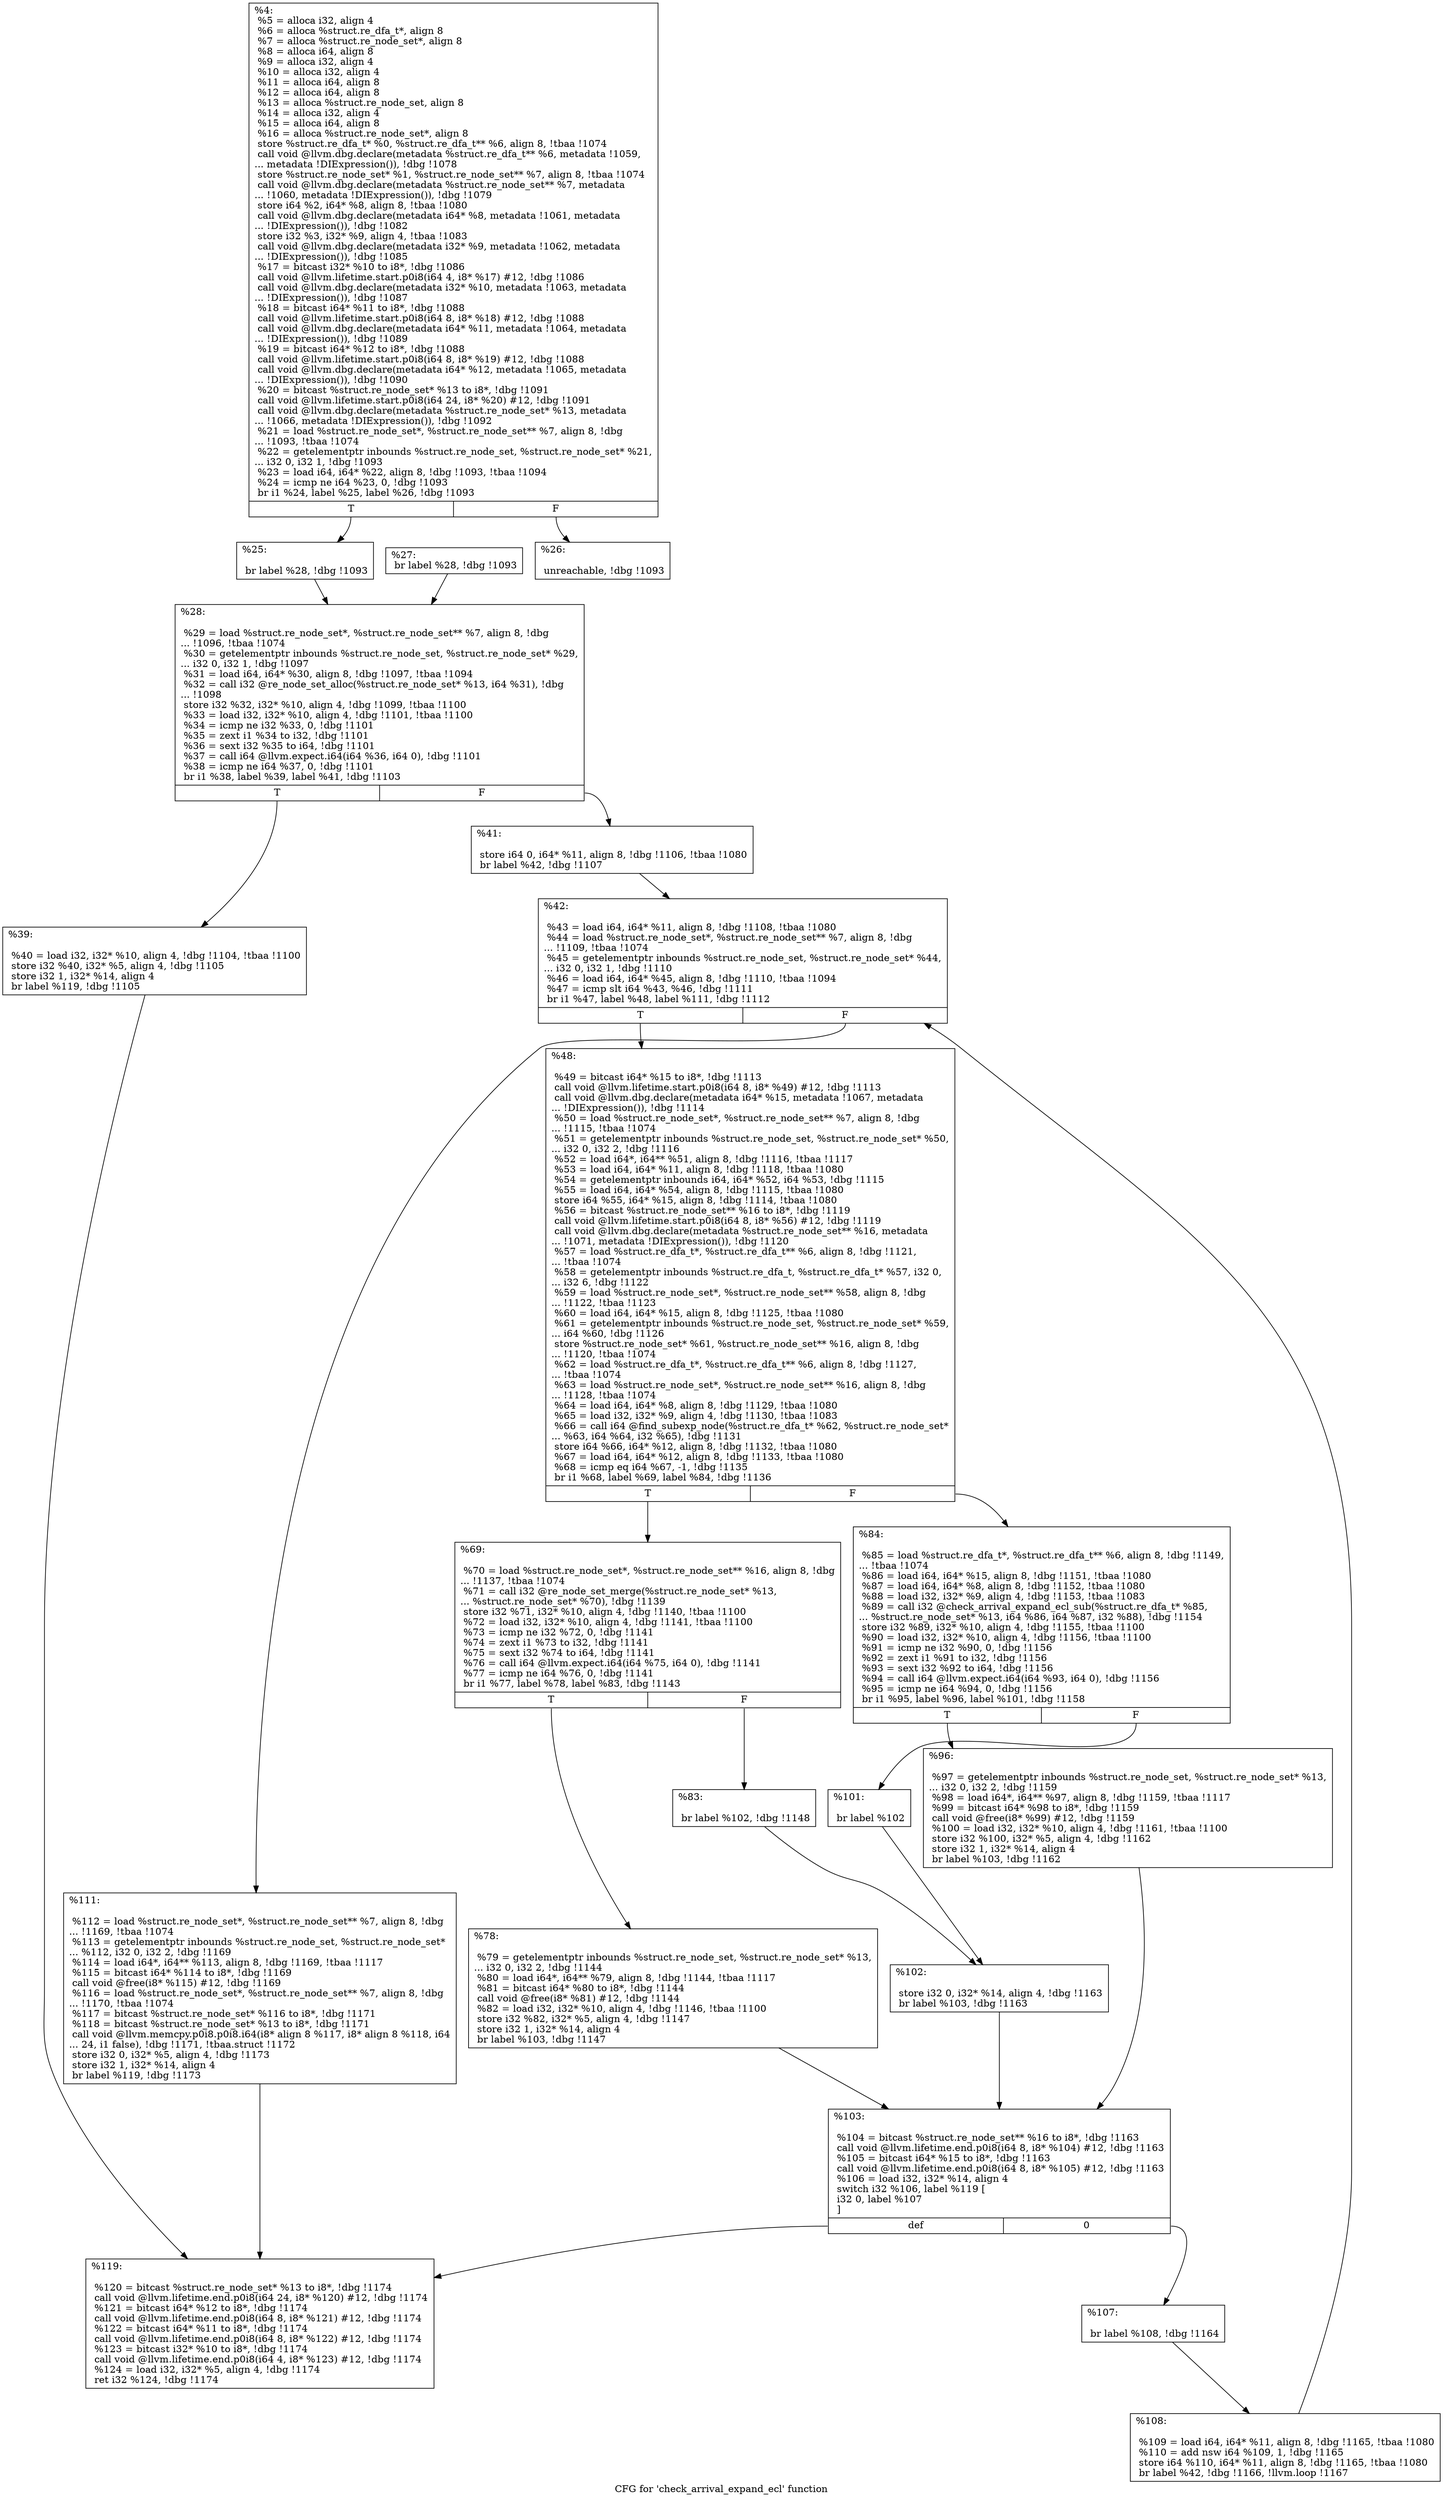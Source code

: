 digraph "CFG for 'check_arrival_expand_ecl' function" {
	label="CFG for 'check_arrival_expand_ecl' function";

	Node0xfeb960 [shape=record,label="{%4:\l  %5 = alloca i32, align 4\l  %6 = alloca %struct.re_dfa_t*, align 8\l  %7 = alloca %struct.re_node_set*, align 8\l  %8 = alloca i64, align 8\l  %9 = alloca i32, align 4\l  %10 = alloca i32, align 4\l  %11 = alloca i64, align 8\l  %12 = alloca i64, align 8\l  %13 = alloca %struct.re_node_set, align 8\l  %14 = alloca i32, align 4\l  %15 = alloca i64, align 8\l  %16 = alloca %struct.re_node_set*, align 8\l  store %struct.re_dfa_t* %0, %struct.re_dfa_t** %6, align 8, !tbaa !1074\l  call void @llvm.dbg.declare(metadata %struct.re_dfa_t** %6, metadata !1059,\l... metadata !DIExpression()), !dbg !1078\l  store %struct.re_node_set* %1, %struct.re_node_set** %7, align 8, !tbaa !1074\l  call void @llvm.dbg.declare(metadata %struct.re_node_set** %7, metadata\l... !1060, metadata !DIExpression()), !dbg !1079\l  store i64 %2, i64* %8, align 8, !tbaa !1080\l  call void @llvm.dbg.declare(metadata i64* %8, metadata !1061, metadata\l... !DIExpression()), !dbg !1082\l  store i32 %3, i32* %9, align 4, !tbaa !1083\l  call void @llvm.dbg.declare(metadata i32* %9, metadata !1062, metadata\l... !DIExpression()), !dbg !1085\l  %17 = bitcast i32* %10 to i8*, !dbg !1086\l  call void @llvm.lifetime.start.p0i8(i64 4, i8* %17) #12, !dbg !1086\l  call void @llvm.dbg.declare(metadata i32* %10, metadata !1063, metadata\l... !DIExpression()), !dbg !1087\l  %18 = bitcast i64* %11 to i8*, !dbg !1088\l  call void @llvm.lifetime.start.p0i8(i64 8, i8* %18) #12, !dbg !1088\l  call void @llvm.dbg.declare(metadata i64* %11, metadata !1064, metadata\l... !DIExpression()), !dbg !1089\l  %19 = bitcast i64* %12 to i8*, !dbg !1088\l  call void @llvm.lifetime.start.p0i8(i64 8, i8* %19) #12, !dbg !1088\l  call void @llvm.dbg.declare(metadata i64* %12, metadata !1065, metadata\l... !DIExpression()), !dbg !1090\l  %20 = bitcast %struct.re_node_set* %13 to i8*, !dbg !1091\l  call void @llvm.lifetime.start.p0i8(i64 24, i8* %20) #12, !dbg !1091\l  call void @llvm.dbg.declare(metadata %struct.re_node_set* %13, metadata\l... !1066, metadata !DIExpression()), !dbg !1092\l  %21 = load %struct.re_node_set*, %struct.re_node_set** %7, align 8, !dbg\l... !1093, !tbaa !1074\l  %22 = getelementptr inbounds %struct.re_node_set, %struct.re_node_set* %21,\l... i32 0, i32 1, !dbg !1093\l  %23 = load i64, i64* %22, align 8, !dbg !1093, !tbaa !1094\l  %24 = icmp ne i64 %23, 0, !dbg !1093\l  br i1 %24, label %25, label %26, !dbg !1093\l|{<s0>T|<s1>F}}"];
	Node0xfeb960:s0 -> Node0xfebb10;
	Node0xfeb960:s1 -> Node0xfebb60;
	Node0xfebb10 [shape=record,label="{%25:\l\l  br label %28, !dbg !1093\l}"];
	Node0xfebb10 -> Node0xfebc00;
	Node0xfebb60 [shape=record,label="{%26:\l\l  unreachable, !dbg !1093\l}"];
	Node0xfebbb0 [shape=record,label="{%27:                                                  \l  br label %28, !dbg !1093\l}"];
	Node0xfebbb0 -> Node0xfebc00;
	Node0xfebc00 [shape=record,label="{%28:\l\l  %29 = load %struct.re_node_set*, %struct.re_node_set** %7, align 8, !dbg\l... !1096, !tbaa !1074\l  %30 = getelementptr inbounds %struct.re_node_set, %struct.re_node_set* %29,\l... i32 0, i32 1, !dbg !1097\l  %31 = load i64, i64* %30, align 8, !dbg !1097, !tbaa !1094\l  %32 = call i32 @re_node_set_alloc(%struct.re_node_set* %13, i64 %31), !dbg\l... !1098\l  store i32 %32, i32* %10, align 4, !dbg !1099, !tbaa !1100\l  %33 = load i32, i32* %10, align 4, !dbg !1101, !tbaa !1100\l  %34 = icmp ne i32 %33, 0, !dbg !1101\l  %35 = zext i1 %34 to i32, !dbg !1101\l  %36 = sext i32 %35 to i64, !dbg !1101\l  %37 = call i64 @llvm.expect.i64(i64 %36, i64 0), !dbg !1101\l  %38 = icmp ne i64 %37, 0, !dbg !1101\l  br i1 %38, label %39, label %41, !dbg !1103\l|{<s0>T|<s1>F}}"];
	Node0xfebc00:s0 -> Node0xfebc50;
	Node0xfebc00:s1 -> Node0xfebca0;
	Node0xfebc50 [shape=record,label="{%39:\l\l  %40 = load i32, i32* %10, align 4, !dbg !1104, !tbaa !1100\l  store i32 %40, i32* %5, align 4, !dbg !1105\l  store i32 1, i32* %14, align 4\l  br label %119, !dbg !1105\l}"];
	Node0xfebc50 -> Node0xfec100;
	Node0xfebca0 [shape=record,label="{%41:\l\l  store i64 0, i64* %11, align 8, !dbg !1106, !tbaa !1080\l  br label %42, !dbg !1107\l}"];
	Node0xfebca0 -> Node0xfebcf0;
	Node0xfebcf0 [shape=record,label="{%42:\l\l  %43 = load i64, i64* %11, align 8, !dbg !1108, !tbaa !1080\l  %44 = load %struct.re_node_set*, %struct.re_node_set** %7, align 8, !dbg\l... !1109, !tbaa !1074\l  %45 = getelementptr inbounds %struct.re_node_set, %struct.re_node_set* %44,\l... i32 0, i32 1, !dbg !1110\l  %46 = load i64, i64* %45, align 8, !dbg !1110, !tbaa !1094\l  %47 = icmp slt i64 %43, %46, !dbg !1111\l  br i1 %47, label %48, label %111, !dbg !1112\l|{<s0>T|<s1>F}}"];
	Node0xfebcf0:s0 -> Node0xfebd40;
	Node0xfebcf0:s1 -> Node0xfec0b0;
	Node0xfebd40 [shape=record,label="{%48:\l\l  %49 = bitcast i64* %15 to i8*, !dbg !1113\l  call void @llvm.lifetime.start.p0i8(i64 8, i8* %49) #12, !dbg !1113\l  call void @llvm.dbg.declare(metadata i64* %15, metadata !1067, metadata\l... !DIExpression()), !dbg !1114\l  %50 = load %struct.re_node_set*, %struct.re_node_set** %7, align 8, !dbg\l... !1115, !tbaa !1074\l  %51 = getelementptr inbounds %struct.re_node_set, %struct.re_node_set* %50,\l... i32 0, i32 2, !dbg !1116\l  %52 = load i64*, i64** %51, align 8, !dbg !1116, !tbaa !1117\l  %53 = load i64, i64* %11, align 8, !dbg !1118, !tbaa !1080\l  %54 = getelementptr inbounds i64, i64* %52, i64 %53, !dbg !1115\l  %55 = load i64, i64* %54, align 8, !dbg !1115, !tbaa !1080\l  store i64 %55, i64* %15, align 8, !dbg !1114, !tbaa !1080\l  %56 = bitcast %struct.re_node_set** %16 to i8*, !dbg !1119\l  call void @llvm.lifetime.start.p0i8(i64 8, i8* %56) #12, !dbg !1119\l  call void @llvm.dbg.declare(metadata %struct.re_node_set** %16, metadata\l... !1071, metadata !DIExpression()), !dbg !1120\l  %57 = load %struct.re_dfa_t*, %struct.re_dfa_t** %6, align 8, !dbg !1121,\l... !tbaa !1074\l  %58 = getelementptr inbounds %struct.re_dfa_t, %struct.re_dfa_t* %57, i32 0,\l... i32 6, !dbg !1122\l  %59 = load %struct.re_node_set*, %struct.re_node_set** %58, align 8, !dbg\l... !1122, !tbaa !1123\l  %60 = load i64, i64* %15, align 8, !dbg !1125, !tbaa !1080\l  %61 = getelementptr inbounds %struct.re_node_set, %struct.re_node_set* %59,\l... i64 %60, !dbg !1126\l  store %struct.re_node_set* %61, %struct.re_node_set** %16, align 8, !dbg\l... !1120, !tbaa !1074\l  %62 = load %struct.re_dfa_t*, %struct.re_dfa_t** %6, align 8, !dbg !1127,\l... !tbaa !1074\l  %63 = load %struct.re_node_set*, %struct.re_node_set** %16, align 8, !dbg\l... !1128, !tbaa !1074\l  %64 = load i64, i64* %8, align 8, !dbg !1129, !tbaa !1080\l  %65 = load i32, i32* %9, align 4, !dbg !1130, !tbaa !1083\l  %66 = call i64 @find_subexp_node(%struct.re_dfa_t* %62, %struct.re_node_set*\l... %63, i64 %64, i32 %65), !dbg !1131\l  store i64 %66, i64* %12, align 8, !dbg !1132, !tbaa !1080\l  %67 = load i64, i64* %12, align 8, !dbg !1133, !tbaa !1080\l  %68 = icmp eq i64 %67, -1, !dbg !1135\l  br i1 %68, label %69, label %84, !dbg !1136\l|{<s0>T|<s1>F}}"];
	Node0xfebd40:s0 -> Node0xfebd90;
	Node0xfebd40:s1 -> Node0xfebe80;
	Node0xfebd90 [shape=record,label="{%69:\l\l  %70 = load %struct.re_node_set*, %struct.re_node_set** %16, align 8, !dbg\l... !1137, !tbaa !1074\l  %71 = call i32 @re_node_set_merge(%struct.re_node_set* %13,\l... %struct.re_node_set* %70), !dbg !1139\l  store i32 %71, i32* %10, align 4, !dbg !1140, !tbaa !1100\l  %72 = load i32, i32* %10, align 4, !dbg !1141, !tbaa !1100\l  %73 = icmp ne i32 %72, 0, !dbg !1141\l  %74 = zext i1 %73 to i32, !dbg !1141\l  %75 = sext i32 %74 to i64, !dbg !1141\l  %76 = call i64 @llvm.expect.i64(i64 %75, i64 0), !dbg !1141\l  %77 = icmp ne i64 %76, 0, !dbg !1141\l  br i1 %77, label %78, label %83, !dbg !1143\l|{<s0>T|<s1>F}}"];
	Node0xfebd90:s0 -> Node0xfebde0;
	Node0xfebd90:s1 -> Node0xfebe30;
	Node0xfebde0 [shape=record,label="{%78:\l\l  %79 = getelementptr inbounds %struct.re_node_set, %struct.re_node_set* %13,\l... i32 0, i32 2, !dbg !1144\l  %80 = load i64*, i64** %79, align 8, !dbg !1144, !tbaa !1117\l  %81 = bitcast i64* %80 to i8*, !dbg !1144\l  call void @free(i8* %81) #12, !dbg !1144\l  %82 = load i32, i32* %10, align 4, !dbg !1146, !tbaa !1100\l  store i32 %82, i32* %5, align 4, !dbg !1147\l  store i32 1, i32* %14, align 4\l  br label %103, !dbg !1147\l}"];
	Node0xfebde0 -> Node0xfebfc0;
	Node0xfebe30 [shape=record,label="{%83:\l\l  br label %102, !dbg !1148\l}"];
	Node0xfebe30 -> Node0xfebf70;
	Node0xfebe80 [shape=record,label="{%84:\l\l  %85 = load %struct.re_dfa_t*, %struct.re_dfa_t** %6, align 8, !dbg !1149,\l... !tbaa !1074\l  %86 = load i64, i64* %15, align 8, !dbg !1151, !tbaa !1080\l  %87 = load i64, i64* %8, align 8, !dbg !1152, !tbaa !1080\l  %88 = load i32, i32* %9, align 4, !dbg !1153, !tbaa !1083\l  %89 = call i32 @check_arrival_expand_ecl_sub(%struct.re_dfa_t* %85,\l... %struct.re_node_set* %13, i64 %86, i64 %87, i32 %88), !dbg !1154\l  store i32 %89, i32* %10, align 4, !dbg !1155, !tbaa !1100\l  %90 = load i32, i32* %10, align 4, !dbg !1156, !tbaa !1100\l  %91 = icmp ne i32 %90, 0, !dbg !1156\l  %92 = zext i1 %91 to i32, !dbg !1156\l  %93 = sext i32 %92 to i64, !dbg !1156\l  %94 = call i64 @llvm.expect.i64(i64 %93, i64 0), !dbg !1156\l  %95 = icmp ne i64 %94, 0, !dbg !1156\l  br i1 %95, label %96, label %101, !dbg !1158\l|{<s0>T|<s1>F}}"];
	Node0xfebe80:s0 -> Node0xfebed0;
	Node0xfebe80:s1 -> Node0xfebf20;
	Node0xfebed0 [shape=record,label="{%96:\l\l  %97 = getelementptr inbounds %struct.re_node_set, %struct.re_node_set* %13,\l... i32 0, i32 2, !dbg !1159\l  %98 = load i64*, i64** %97, align 8, !dbg !1159, !tbaa !1117\l  %99 = bitcast i64* %98 to i8*, !dbg !1159\l  call void @free(i8* %99) #12, !dbg !1159\l  %100 = load i32, i32* %10, align 4, !dbg !1161, !tbaa !1100\l  store i32 %100, i32* %5, align 4, !dbg !1162\l  store i32 1, i32* %14, align 4\l  br label %103, !dbg !1162\l}"];
	Node0xfebed0 -> Node0xfebfc0;
	Node0xfebf20 [shape=record,label="{%101:\l\l  br label %102\l}"];
	Node0xfebf20 -> Node0xfebf70;
	Node0xfebf70 [shape=record,label="{%102:\l\l  store i32 0, i32* %14, align 4, !dbg !1163\l  br label %103, !dbg !1163\l}"];
	Node0xfebf70 -> Node0xfebfc0;
	Node0xfebfc0 [shape=record,label="{%103:\l\l  %104 = bitcast %struct.re_node_set** %16 to i8*, !dbg !1163\l  call void @llvm.lifetime.end.p0i8(i64 8, i8* %104) #12, !dbg !1163\l  %105 = bitcast i64* %15 to i8*, !dbg !1163\l  call void @llvm.lifetime.end.p0i8(i64 8, i8* %105) #12, !dbg !1163\l  %106 = load i32, i32* %14, align 4\l  switch i32 %106, label %119 [\l    i32 0, label %107\l  ]\l|{<s0>def|<s1>0}}"];
	Node0xfebfc0:s0 -> Node0xfec100;
	Node0xfebfc0:s1 -> Node0xfec010;
	Node0xfec010 [shape=record,label="{%107:\l\l  br label %108, !dbg !1164\l}"];
	Node0xfec010 -> Node0xfec060;
	Node0xfec060 [shape=record,label="{%108:\l\l  %109 = load i64, i64* %11, align 8, !dbg !1165, !tbaa !1080\l  %110 = add nsw i64 %109, 1, !dbg !1165\l  store i64 %110, i64* %11, align 8, !dbg !1165, !tbaa !1080\l  br label %42, !dbg !1166, !llvm.loop !1167\l}"];
	Node0xfec060 -> Node0xfebcf0;
	Node0xfec0b0 [shape=record,label="{%111:\l\l  %112 = load %struct.re_node_set*, %struct.re_node_set** %7, align 8, !dbg\l... !1169, !tbaa !1074\l  %113 = getelementptr inbounds %struct.re_node_set, %struct.re_node_set*\l... %112, i32 0, i32 2, !dbg !1169\l  %114 = load i64*, i64** %113, align 8, !dbg !1169, !tbaa !1117\l  %115 = bitcast i64* %114 to i8*, !dbg !1169\l  call void @free(i8* %115) #12, !dbg !1169\l  %116 = load %struct.re_node_set*, %struct.re_node_set** %7, align 8, !dbg\l... !1170, !tbaa !1074\l  %117 = bitcast %struct.re_node_set* %116 to i8*, !dbg !1171\l  %118 = bitcast %struct.re_node_set* %13 to i8*, !dbg !1171\l  call void @llvm.memcpy.p0i8.p0i8.i64(i8* align 8 %117, i8* align 8 %118, i64\l... 24, i1 false), !dbg !1171, !tbaa.struct !1172\l  store i32 0, i32* %5, align 4, !dbg !1173\l  store i32 1, i32* %14, align 4\l  br label %119, !dbg !1173\l}"];
	Node0xfec0b0 -> Node0xfec100;
	Node0xfec100 [shape=record,label="{%119:\l\l  %120 = bitcast %struct.re_node_set* %13 to i8*, !dbg !1174\l  call void @llvm.lifetime.end.p0i8(i64 24, i8* %120) #12, !dbg !1174\l  %121 = bitcast i64* %12 to i8*, !dbg !1174\l  call void @llvm.lifetime.end.p0i8(i64 8, i8* %121) #12, !dbg !1174\l  %122 = bitcast i64* %11 to i8*, !dbg !1174\l  call void @llvm.lifetime.end.p0i8(i64 8, i8* %122) #12, !dbg !1174\l  %123 = bitcast i32* %10 to i8*, !dbg !1174\l  call void @llvm.lifetime.end.p0i8(i64 4, i8* %123) #12, !dbg !1174\l  %124 = load i32, i32* %5, align 4, !dbg !1174\l  ret i32 %124, !dbg !1174\l}"];
}
